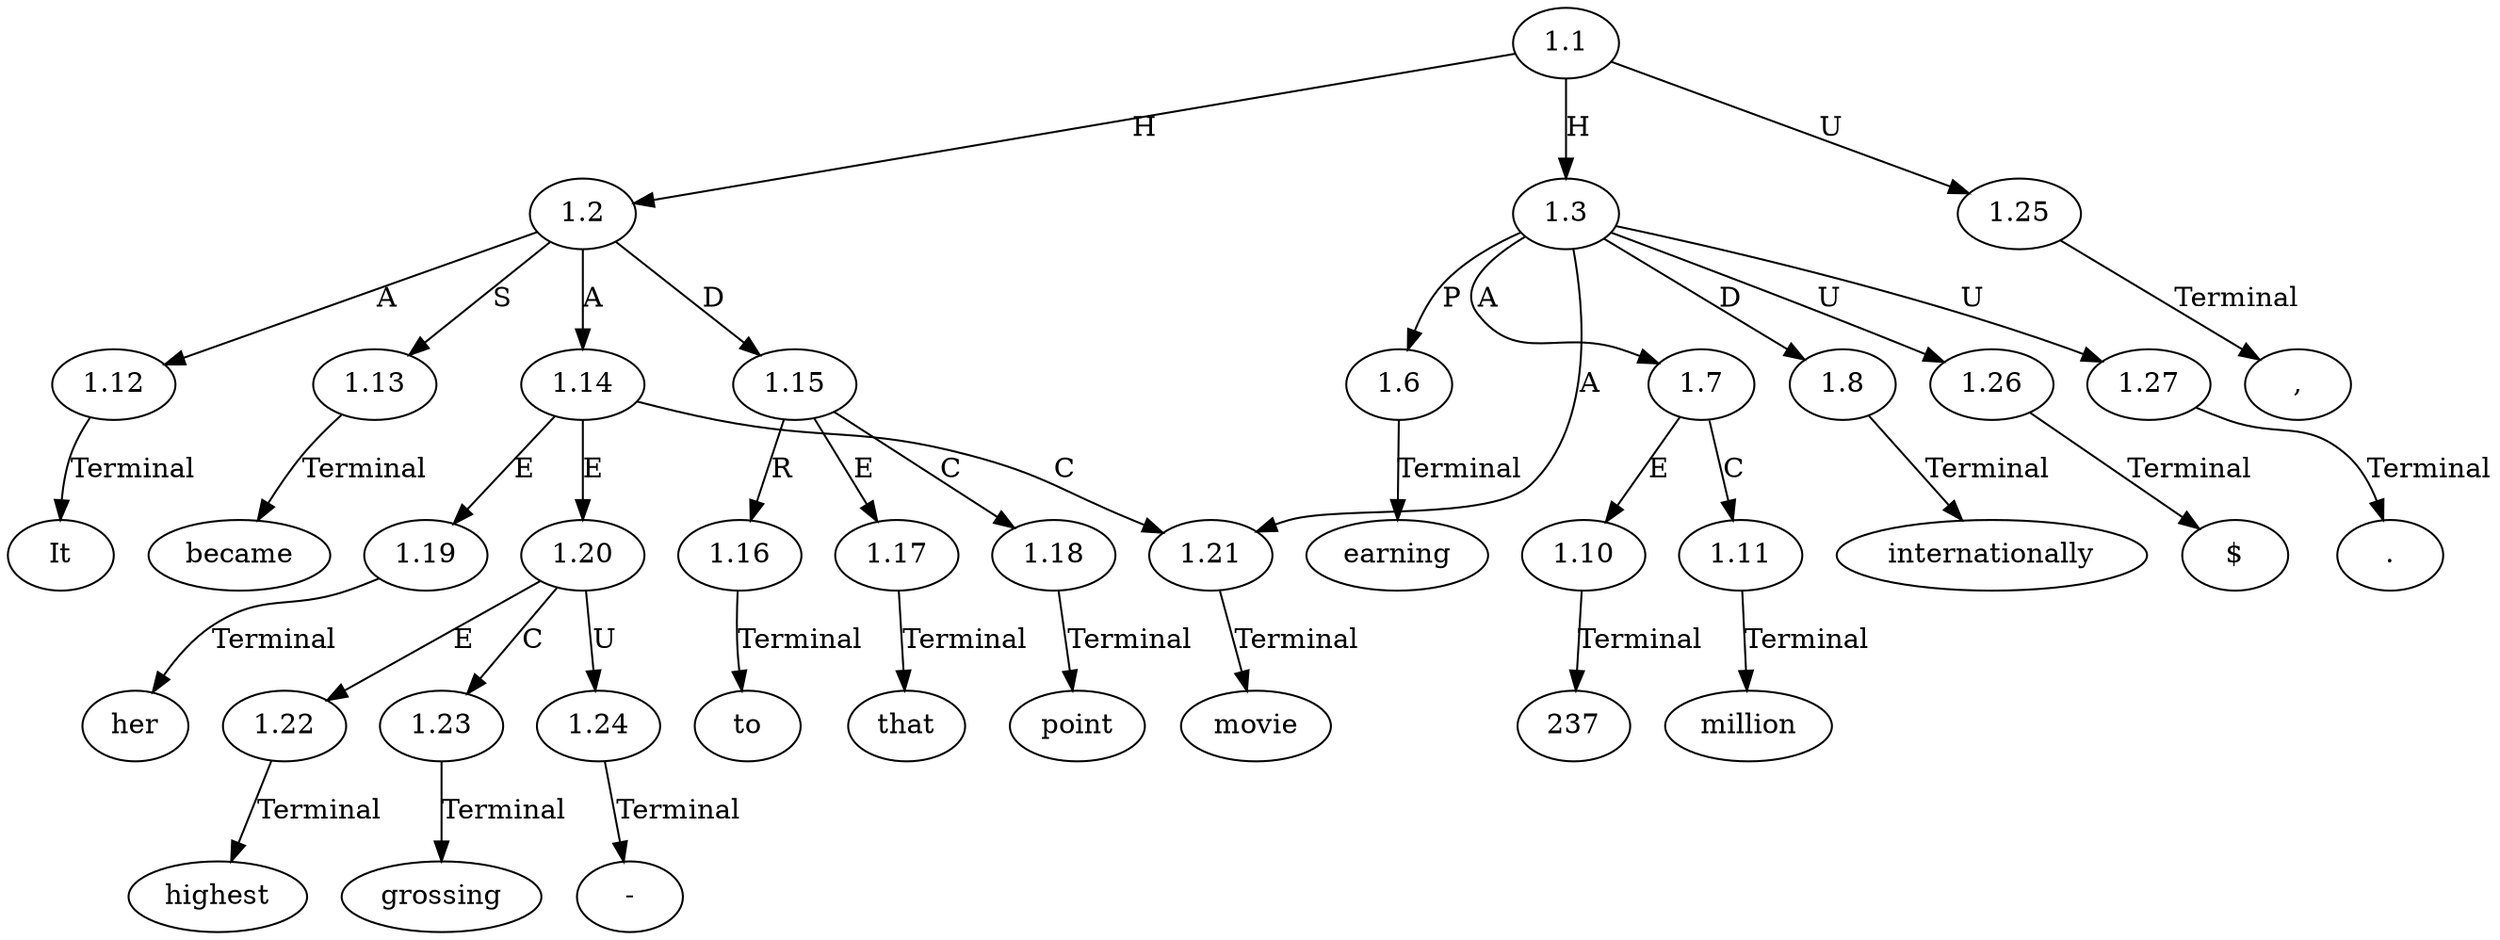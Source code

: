 // Graph
digraph {
	0.1 [label=It ordering=out]
	0.10 [label=point ordering=out]
	0.11 [label="," ordering=out]
	0.12 [label=earning ordering=out]
	0.13 [label="$" ordering=out]
	0.14 [label=237 ordering=out]
	0.15 [label=million ordering=out]
	0.16 [label=internationally ordering=out]
	0.17 [label="." ordering=out]
	0.2 [label=became ordering=out]
	0.3 [label=her ordering=out]
	0.4 [label=highest ordering=out]
	0.5 [label="-" ordering=out]
	0.6 [label=grossing ordering=out]
	0.7 [label=movie ordering=out]
	0.8 [label=to ordering=out]
	0.9 [label=that ordering=out]
	1.1 [label=1.1 ordering=out]
	1.2 [label=1.2 ordering=out]
	1.3 [label=1.3 ordering=out]
	1.6 [label=1.6 ordering=out]
	1.7 [label=1.7 ordering=out]
	1.8 [label=1.8 ordering=out]
	1.10 [label=1.10 ordering=out]
	1.11 [label=1.11 ordering=out]
	1.12 [label=1.12 ordering=out]
	1.13 [label=1.13 ordering=out]
	1.14 [label=1.14 ordering=out]
	1.15 [label=1.15 ordering=out]
	1.16 [label=1.16 ordering=out]
	1.17 [label=1.17 ordering=out]
	1.18 [label=1.18 ordering=out]
	1.19 [label=1.19 ordering=out]
	1.20 [label=1.20 ordering=out]
	1.21 [label=1.21 ordering=out]
	1.22 [label=1.22 ordering=out]
	1.23 [label=1.23 ordering=out]
	1.24 [label=1.24 ordering=out]
	1.25 [label=1.25 ordering=out]
	1.26 [label=1.26 ordering=out]
	1.27 [label=1.27 ordering=out]
	1.1 -> 1.2 [label=H ordering=out]
	1.1 -> 1.3 [label=H ordering=out]
	1.1 -> 1.25 [label=U ordering=out]
	1.2 -> 1.12 [label=A ordering=out]
	1.2 -> 1.13 [label=S ordering=out]
	1.2 -> 1.14 [label=A ordering=out]
	1.2 -> 1.15 [label=D ordering=out]
	1.3 -> 1.6 [label=P ordering=out]
	1.3 -> 1.7 [label=A ordering=out]
	1.3 -> 1.8 [label=D ordering=out]
	1.3 -> 1.21 [label=A ordering=out]
	1.3 -> 1.26 [label=U ordering=out]
	1.3 -> 1.27 [label=U ordering=out]
	1.6 -> 0.12 [label=Terminal ordering=out]
	1.7 -> 1.10 [label=E ordering=out]
	1.7 -> 1.11 [label=C ordering=out]
	1.8 -> 0.16 [label=Terminal ordering=out]
	1.10 -> 0.14 [label=Terminal ordering=out]
	1.11 -> 0.15 [label=Terminal ordering=out]
	1.12 -> 0.1 [label=Terminal ordering=out]
	1.13 -> 0.2 [label=Terminal ordering=out]
	1.14 -> 1.19 [label=E ordering=out]
	1.14 -> 1.20 [label=E ordering=out]
	1.14 -> 1.21 [label=C ordering=out]
	1.15 -> 1.16 [label=R ordering=out]
	1.15 -> 1.17 [label=E ordering=out]
	1.15 -> 1.18 [label=C ordering=out]
	1.16 -> 0.8 [label=Terminal ordering=out]
	1.17 -> 0.9 [label=Terminal ordering=out]
	1.18 -> 0.10 [label=Terminal ordering=out]
	1.19 -> 0.3 [label=Terminal ordering=out]
	1.20 -> 1.22 [label=E ordering=out]
	1.20 -> 1.23 [label=C ordering=out]
	1.20 -> 1.24 [label=U ordering=out]
	1.21 -> 0.7 [label=Terminal ordering=out]
	1.22 -> 0.4 [label=Terminal ordering=out]
	1.23 -> 0.6 [label=Terminal ordering=out]
	1.24 -> 0.5 [label=Terminal ordering=out]
	1.25 -> 0.11 [label=Terminal ordering=out]
	1.26 -> 0.13 [label=Terminal ordering=out]
	1.27 -> 0.17 [label=Terminal ordering=out]
}
